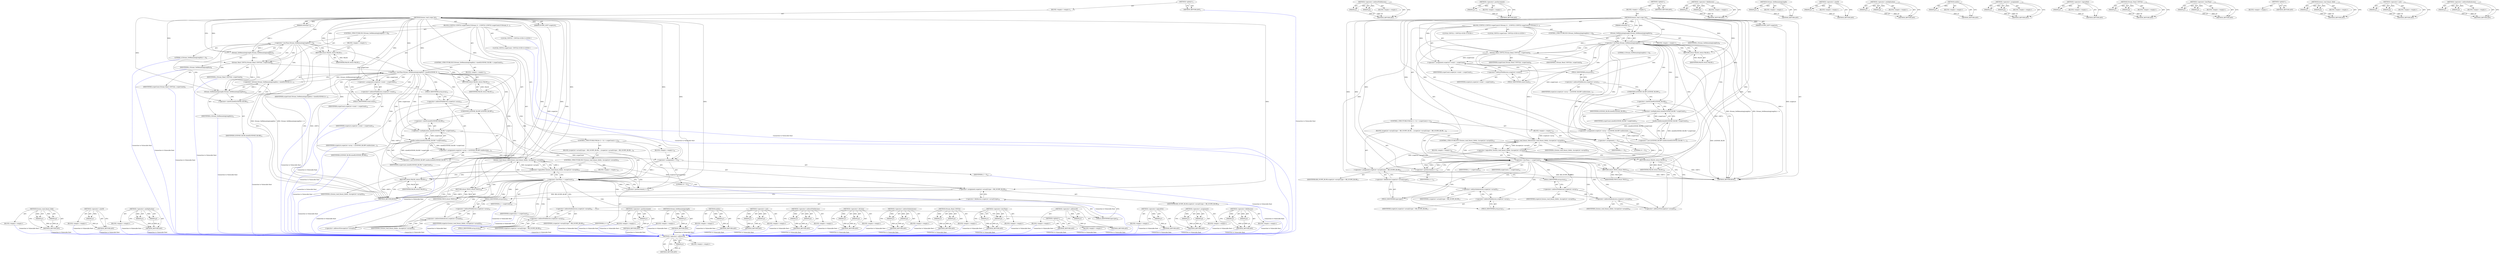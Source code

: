 digraph "&lt;operator&gt;.fieldAccess" {
vulnerable_168 [label=<(METHOD,&lt;operator&gt;.addressOf)>];
vulnerable_169 [label=<(PARAM,p1)>];
vulnerable_170 [label=<(BLOCK,&lt;empty&gt;,&lt;empty&gt;)>];
vulnerable_171 [label=<(METHOD_RETURN,ANY)>];
vulnerable_122 [label=<(METHOD,&lt;operator&gt;.indirectFieldAccess)>];
vulnerable_123 [label=<(PARAM,p1)>];
vulnerable_124 [label=<(PARAM,p2)>];
vulnerable_125 [label=<(BLOCK,&lt;empty&gt;,&lt;empty&gt;)>];
vulnerable_126 [label=<(METHOD_RETURN,ANY)>];
vulnerable_145 [label=<(METHOD,&lt;operator&gt;.postIncrement)>];
vulnerable_146 [label=<(PARAM,p1)>];
vulnerable_147 [label=<(BLOCK,&lt;empty&gt;,&lt;empty&gt;)>];
vulnerable_148 [label=<(METHOD_RETURN,ANY)>];
vulnerable_6 [label=<(METHOD,&lt;global&gt;)<SUB>1</SUB>>];
vulnerable_7 [label=<(BLOCK,&lt;empty&gt;,&lt;empty&gt;)<SUB>1</SUB>>];
vulnerable_8 [label=<(METHOD,license_read_scope_list)<SUB>1</SUB>>];
vulnerable_9 [label=<(PARAM,wStream* s)<SUB>1</SUB>>];
vulnerable_10 [label=<(PARAM,SCOPE_LIST* scopeList)<SUB>1</SUB>>];
vulnerable_11 [label=<(BLOCK,{
	UINT32 i;
	UINT32 scopeCount;

	if (Stream_G...,{
	UINT32 i;
	UINT32 scopeCount;

	if (Stream_G...)<SUB>2</SUB>>];
vulnerable_12 [label="<(LOCAL,UINT32 i: UINT32)<SUB>3</SUB>>"];
vulnerable_13 [label="<(LOCAL,UINT32 scopeCount: UINT32)<SUB>4</SUB>>"];
vulnerable_14 [label=<(CONTROL_STRUCTURE,IF,if (Stream_GetRemainingLength(s) &lt; 4))<SUB>6</SUB>>];
vulnerable_15 [label=<(&lt;operator&gt;.lessThan,Stream_GetRemainingLength(s) &lt; 4)<SUB>6</SUB>>];
vulnerable_16 [label=<(Stream_GetRemainingLength,Stream_GetRemainingLength(s))<SUB>6</SUB>>];
vulnerable_17 [label=<(IDENTIFIER,s,Stream_GetRemainingLength(s))<SUB>6</SUB>>];
vulnerable_18 [label=<(LITERAL,4,Stream_GetRemainingLength(s) &lt; 4)<SUB>6</SUB>>];
vulnerable_19 [label=<(BLOCK,&lt;empty&gt;,&lt;empty&gt;)<SUB>7</SUB>>];
vulnerable_20 [label=<(RETURN,return FALSE;,return FALSE;)<SUB>7</SUB>>];
vulnerable_21 [label=<(IDENTIFIER,FALSE,return FALSE;)<SUB>7</SUB>>];
vulnerable_22 [label=<(Stream_Read_UINT32,Stream_Read_UINT32(s, scopeCount))<SUB>9</SUB>>];
vulnerable_23 [label=<(IDENTIFIER,s,Stream_Read_UINT32(s, scopeCount))<SUB>9</SUB>>];
vulnerable_24 [label=<(IDENTIFIER,scopeCount,Stream_Read_UINT32(s, scopeCount))<SUB>9</SUB>>];
vulnerable_25 [label=<(&lt;operator&gt;.assignment,scopeList-&gt;count = scopeCount)<SUB>11</SUB>>];
vulnerable_26 [label=<(&lt;operator&gt;.indirectFieldAccess,scopeList-&gt;count)<SUB>11</SUB>>];
vulnerable_27 [label=<(IDENTIFIER,scopeList,scopeList-&gt;count = scopeCount)<SUB>11</SUB>>];
vulnerable_28 [label=<(FIELD_IDENTIFIER,count,count)<SUB>11</SUB>>];
vulnerable_29 [label=<(IDENTIFIER,scopeCount,scopeList-&gt;count = scopeCount)<SUB>11</SUB>>];
vulnerable_30 [label=<(&lt;operator&gt;.assignment,scopeList-&gt;array = (LICENSE_BLOB*) malloc(sizeo...)<SUB>12</SUB>>];
vulnerable_31 [label=<(&lt;operator&gt;.indirectFieldAccess,scopeList-&gt;array)<SUB>12</SUB>>];
vulnerable_32 [label=<(IDENTIFIER,scopeList,scopeList-&gt;array = (LICENSE_BLOB*) malloc(sizeo...)<SUB>12</SUB>>];
vulnerable_33 [label=<(FIELD_IDENTIFIER,array,array)<SUB>12</SUB>>];
vulnerable_34 [label=<(&lt;operator&gt;.cast,(LICENSE_BLOB*) malloc(sizeof(LICENSE_BLOB) * s...)<SUB>12</SUB>>];
vulnerable_35 [label=<(UNKNOWN,LICENSE_BLOB*,LICENSE_BLOB*)<SUB>12</SUB>>];
vulnerable_36 [label=<(malloc,malloc(sizeof(LICENSE_BLOB) * scopeCount))<SUB>12</SUB>>];
vulnerable_37 [label=<(&lt;operator&gt;.multiplication,sizeof(LICENSE_BLOB) * scopeCount)<SUB>12</SUB>>];
vulnerable_38 [label=<(&lt;operator&gt;.sizeOf,sizeof(LICENSE_BLOB))<SUB>12</SUB>>];
vulnerable_39 [label=<(IDENTIFIER,LICENSE_BLOB,sizeof(LICENSE_BLOB))<SUB>12</SUB>>];
vulnerable_40 [label=<(IDENTIFIER,scopeCount,sizeof(LICENSE_BLOB) * scopeCount)<SUB>12</SUB>>];
vulnerable_41 [label=<(CONTROL_STRUCTURE,FOR,for (i = 0;i &lt; scopeCount;i++))<SUB>15</SUB>>];
vulnerable_42 [label=<(BLOCK,&lt;empty&gt;,&lt;empty&gt;)<SUB>15</SUB>>];
vulnerable_43 [label=<(&lt;operator&gt;.assignment,i = 0)<SUB>15</SUB>>];
vulnerable_44 [label=<(IDENTIFIER,i,i = 0)<SUB>15</SUB>>];
vulnerable_45 [label=<(LITERAL,0,i = 0)<SUB>15</SUB>>];
vulnerable_46 [label=<(&lt;operator&gt;.lessThan,i &lt; scopeCount)<SUB>15</SUB>>];
vulnerable_47 [label=<(IDENTIFIER,i,i &lt; scopeCount)<SUB>15</SUB>>];
vulnerable_48 [label=<(IDENTIFIER,scopeCount,i &lt; scopeCount)<SUB>15</SUB>>];
vulnerable_49 [label=<(&lt;operator&gt;.postIncrement,i++)<SUB>15</SUB>>];
vulnerable_50 [label=<(IDENTIFIER,i,i++)<SUB>15</SUB>>];
vulnerable_51 [label=<(BLOCK,{
		scopeList-&gt;array[i].type = BB_SCOPE_BLOB;

...,{
		scopeList-&gt;array[i].type = BB_SCOPE_BLOB;

...)<SUB>16</SUB>>];
vulnerable_52 [label=<(&lt;operator&gt;.assignment,scopeList-&gt;array[i].type = BB_SCOPE_BLOB)<SUB>17</SUB>>];
vulnerable_53 [label=<(&lt;operator&gt;.fieldAccess,scopeList-&gt;array[i].type)<SUB>17</SUB>>];
vulnerable_54 [label=<(&lt;operator&gt;.indirectIndexAccess,scopeList-&gt;array[i])<SUB>17</SUB>>];
vulnerable_55 [label=<(&lt;operator&gt;.indirectFieldAccess,scopeList-&gt;array)<SUB>17</SUB>>];
vulnerable_56 [label=<(IDENTIFIER,scopeList,scopeList-&gt;array[i].type = BB_SCOPE_BLOB)<SUB>17</SUB>>];
vulnerable_57 [label=<(FIELD_IDENTIFIER,array,array)<SUB>17</SUB>>];
vulnerable_58 [label=<(IDENTIFIER,i,scopeList-&gt;array[i].type = BB_SCOPE_BLOB)<SUB>17</SUB>>];
vulnerable_59 [label=<(FIELD_IDENTIFIER,type,type)<SUB>17</SUB>>];
vulnerable_60 [label=<(IDENTIFIER,BB_SCOPE_BLOB,scopeList-&gt;array[i].type = BB_SCOPE_BLOB)<SUB>17</SUB>>];
vulnerable_61 [label=<(CONTROL_STRUCTURE,IF,if (!license_read_binary_blob(s, &amp;scopeList-&gt;array[i])))<SUB>19</SUB>>];
vulnerable_62 [label=<(&lt;operator&gt;.logicalNot,!license_read_binary_blob(s, &amp;scopeList-&gt;array[i]))<SUB>19</SUB>>];
vulnerable_63 [label=<(license_read_binary_blob,license_read_binary_blob(s, &amp;scopeList-&gt;array[i]))<SUB>19</SUB>>];
vulnerable_64 [label=<(IDENTIFIER,s,license_read_binary_blob(s, &amp;scopeList-&gt;array[i]))<SUB>19</SUB>>];
vulnerable_65 [label=<(&lt;operator&gt;.addressOf,&amp;scopeList-&gt;array[i])<SUB>19</SUB>>];
vulnerable_66 [label=<(&lt;operator&gt;.indirectIndexAccess,scopeList-&gt;array[i])<SUB>19</SUB>>];
vulnerable_67 [label=<(&lt;operator&gt;.indirectFieldAccess,scopeList-&gt;array)<SUB>19</SUB>>];
vulnerable_68 [label=<(IDENTIFIER,scopeList,license_read_binary_blob(s, &amp;scopeList-&gt;array[i]))<SUB>19</SUB>>];
vulnerable_69 [label=<(FIELD_IDENTIFIER,array,array)<SUB>19</SUB>>];
vulnerable_70 [label=<(IDENTIFIER,i,license_read_binary_blob(s, &amp;scopeList-&gt;array[i]))<SUB>19</SUB>>];
vulnerable_71 [label=<(BLOCK,&lt;empty&gt;,&lt;empty&gt;)<SUB>20</SUB>>];
vulnerable_72 [label=<(RETURN,return FALSE;,return FALSE;)<SUB>20</SUB>>];
vulnerable_73 [label=<(IDENTIFIER,FALSE,return FALSE;)<SUB>20</SUB>>];
vulnerable_74 [label=<(RETURN,return TRUE;,return TRUE;)<SUB>23</SUB>>];
vulnerable_75 [label=<(IDENTIFIER,TRUE,return TRUE;)<SUB>23</SUB>>];
vulnerable_76 [label=<(METHOD_RETURN,BOOL)<SUB>1</SUB>>];
vulnerable_78 [label=<(METHOD_RETURN,ANY)<SUB>1</SUB>>];
vulnerable_149 [label=<(METHOD,&lt;operator&gt;.fieldAccess)>];
vulnerable_150 [label=<(PARAM,p1)>];
vulnerable_151 [label=<(PARAM,p2)>];
vulnerable_152 [label=<(BLOCK,&lt;empty&gt;,&lt;empty&gt;)>];
vulnerable_153 [label=<(METHOD_RETURN,ANY)>];
vulnerable_108 [label=<(METHOD,Stream_GetRemainingLength)>];
vulnerable_109 [label=<(PARAM,p1)>];
vulnerable_110 [label=<(BLOCK,&lt;empty&gt;,&lt;empty&gt;)>];
vulnerable_111 [label=<(METHOD_RETURN,ANY)>];
vulnerable_141 [label=<(METHOD,&lt;operator&gt;.sizeOf)>];
vulnerable_142 [label=<(PARAM,p1)>];
vulnerable_143 [label=<(BLOCK,&lt;empty&gt;,&lt;empty&gt;)>];
vulnerable_144 [label=<(METHOD_RETURN,ANY)>];
vulnerable_136 [label=<(METHOD,&lt;operator&gt;.multiplication)>];
vulnerable_137 [label=<(PARAM,p1)>];
vulnerable_138 [label=<(PARAM,p2)>];
vulnerable_139 [label=<(BLOCK,&lt;empty&gt;,&lt;empty&gt;)>];
vulnerable_140 [label=<(METHOD_RETURN,ANY)>];
vulnerable_132 [label=<(METHOD,malloc)>];
vulnerable_133 [label=<(PARAM,p1)>];
vulnerable_134 [label=<(BLOCK,&lt;empty&gt;,&lt;empty&gt;)>];
vulnerable_135 [label=<(METHOD_RETURN,ANY)>];
vulnerable_117 [label=<(METHOD,&lt;operator&gt;.assignment)>];
vulnerable_118 [label=<(PARAM,p1)>];
vulnerable_119 [label=<(PARAM,p2)>];
vulnerable_120 [label=<(BLOCK,&lt;empty&gt;,&lt;empty&gt;)>];
vulnerable_121 [label=<(METHOD_RETURN,ANY)>];
vulnerable_159 [label=<(METHOD,&lt;operator&gt;.logicalNot)>];
vulnerable_160 [label=<(PARAM,p1)>];
vulnerable_161 [label=<(BLOCK,&lt;empty&gt;,&lt;empty&gt;)>];
vulnerable_162 [label=<(METHOD_RETURN,ANY)>];
vulnerable_112 [label=<(METHOD,Stream_Read_UINT32)>];
vulnerable_113 [label=<(PARAM,p1)>];
vulnerable_114 [label=<(PARAM,p2)>];
vulnerable_115 [label=<(BLOCK,&lt;empty&gt;,&lt;empty&gt;)>];
vulnerable_116 [label=<(METHOD_RETURN,ANY)>];
vulnerable_103 [label=<(METHOD,&lt;operator&gt;.lessThan)>];
vulnerable_104 [label=<(PARAM,p1)>];
vulnerable_105 [label=<(PARAM,p2)>];
vulnerable_106 [label=<(BLOCK,&lt;empty&gt;,&lt;empty&gt;)>];
vulnerable_107 [label=<(METHOD_RETURN,ANY)>];
vulnerable_97 [label=<(METHOD,&lt;global&gt;)<SUB>1</SUB>>];
vulnerable_98 [label=<(BLOCK,&lt;empty&gt;,&lt;empty&gt;)>];
vulnerable_99 [label=<(METHOD_RETURN,ANY)>];
vulnerable_163 [label=<(METHOD,license_read_binary_blob)>];
vulnerable_164 [label=<(PARAM,p1)>];
vulnerable_165 [label=<(PARAM,p2)>];
vulnerable_166 [label=<(BLOCK,&lt;empty&gt;,&lt;empty&gt;)>];
vulnerable_167 [label=<(METHOD_RETURN,ANY)>];
vulnerable_127 [label=<(METHOD,&lt;operator&gt;.cast)>];
vulnerable_128 [label=<(PARAM,p1)>];
vulnerable_129 [label=<(PARAM,p2)>];
vulnerable_130 [label=<(BLOCK,&lt;empty&gt;,&lt;empty&gt;)>];
vulnerable_131 [label=<(METHOD_RETURN,ANY)>];
vulnerable_154 [label=<(METHOD,&lt;operator&gt;.indirectIndexAccess)>];
vulnerable_155 [label=<(PARAM,p1)>];
vulnerable_156 [label=<(PARAM,p2)>];
vulnerable_157 [label=<(BLOCK,&lt;empty&gt;,&lt;empty&gt;)>];
vulnerable_158 [label=<(METHOD_RETURN,ANY)>];
fixed_179 [label=<(METHOD,license_read_binary_blob)>];
fixed_180 [label=<(PARAM,p1)>];
fixed_181 [label=<(PARAM,p2)>];
fixed_182 [label=<(BLOCK,&lt;empty&gt;,&lt;empty&gt;)>];
fixed_183 [label=<(METHOD_RETURN,ANY)>];
fixed_133 [label=<(METHOD,&lt;operator&gt;.sizeOf)>];
fixed_134 [label=<(PARAM,p1)>];
fixed_135 [label=<(BLOCK,&lt;empty&gt;,&lt;empty&gt;)>];
fixed_136 [label=<(METHOD_RETURN,ANY)>];
fixed_156 [label=<(METHOD,&lt;operator&gt;.multiplication)>];
fixed_157 [label=<(PARAM,p1)>];
fixed_158 [label=<(PARAM,p2)>];
fixed_159 [label=<(BLOCK,&lt;empty&gt;,&lt;empty&gt;)>];
fixed_160 [label=<(METHOD_RETURN,ANY)>];
fixed_6 [label=<(METHOD,&lt;global&gt;)<SUB>1</SUB>>];
fixed_7 [label=<(BLOCK,&lt;empty&gt;,&lt;empty&gt;)<SUB>1</SUB>>];
fixed_8 [label=<(METHOD,license_read_scope_list)<SUB>1</SUB>>];
fixed_9 [label=<(PARAM,wStream* s)<SUB>1</SUB>>];
fixed_10 [label=<(PARAM,SCOPE_LIST* scopeList)<SUB>1</SUB>>];
fixed_11 [label=<(BLOCK,{
	UINT32 i;
	UINT32 scopeCount;

	if (Stream_G...,{
	UINT32 i;
	UINT32 scopeCount;

	if (Stream_G...)<SUB>2</SUB>>];
fixed_12 [label="<(LOCAL,UINT32 i: UINT32)<SUB>3</SUB>>"];
fixed_13 [label="<(LOCAL,UINT32 scopeCount: UINT32)<SUB>4</SUB>>"];
fixed_14 [label=<(CONTROL_STRUCTURE,IF,if (Stream_GetRemainingLength(s) &lt; 4))<SUB>6</SUB>>];
fixed_15 [label=<(&lt;operator&gt;.lessThan,Stream_GetRemainingLength(s) &lt; 4)<SUB>6</SUB>>];
fixed_16 [label=<(Stream_GetRemainingLength,Stream_GetRemainingLength(s))<SUB>6</SUB>>];
fixed_17 [label=<(IDENTIFIER,s,Stream_GetRemainingLength(s))<SUB>6</SUB>>];
fixed_18 [label=<(LITERAL,4,Stream_GetRemainingLength(s) &lt; 4)<SUB>6</SUB>>];
fixed_19 [label=<(BLOCK,&lt;empty&gt;,&lt;empty&gt;)<SUB>7</SUB>>];
fixed_20 [label=<(RETURN,return FALSE;,return FALSE;)<SUB>7</SUB>>];
fixed_21 [label=<(IDENTIFIER,FALSE,return FALSE;)<SUB>7</SUB>>];
fixed_22 [label=<(Stream_Read_UINT32,Stream_Read_UINT32(s, scopeCount))<SUB>9</SUB>>];
fixed_23 [label=<(IDENTIFIER,s,Stream_Read_UINT32(s, scopeCount))<SUB>9</SUB>>];
fixed_24 [label=<(IDENTIFIER,scopeCount,Stream_Read_UINT32(s, scopeCount))<SUB>9</SUB>>];
fixed_25 [label=<(CONTROL_STRUCTURE,IF,if (Stream_GetRemainingLength(s) / sizeof(LICENSE_BLOB) &lt; scopeCount))<SUB>11</SUB>>];
fixed_26 [label=<(&lt;operator&gt;.lessThan,Stream_GetRemainingLength(s) / sizeof(LICENSE_B...)<SUB>11</SUB>>];
fixed_27 [label=<(&lt;operator&gt;.division,Stream_GetRemainingLength(s) / sizeof(LICENSE_B...)<SUB>11</SUB>>];
fixed_28 [label=<(Stream_GetRemainingLength,Stream_GetRemainingLength(s))<SUB>11</SUB>>];
fixed_29 [label=<(IDENTIFIER,s,Stream_GetRemainingLength(s))<SUB>11</SUB>>];
fixed_30 [label=<(&lt;operator&gt;.sizeOf,sizeof(LICENSE_BLOB))<SUB>11</SUB>>];
fixed_31 [label=<(IDENTIFIER,LICENSE_BLOB,sizeof(LICENSE_BLOB))<SUB>11</SUB>>];
fixed_32 [label=<(IDENTIFIER,scopeCount,Stream_GetRemainingLength(s) / sizeof(LICENSE_B...)<SUB>11</SUB>>];
fixed_33 [label=<(BLOCK,&lt;empty&gt;,&lt;empty&gt;)<SUB>12</SUB>>];
fixed_34 [label=<(RETURN,return FALSE;,return FALSE;)<SUB>12</SUB>>];
fixed_35 [label=<(IDENTIFIER,FALSE,return FALSE;)<SUB>12</SUB>>];
fixed_36 [label=<(&lt;operator&gt;.assignment,scopeList-&gt;count = scopeCount)<SUB>14</SUB>>];
fixed_37 [label=<(&lt;operator&gt;.indirectFieldAccess,scopeList-&gt;count)<SUB>14</SUB>>];
fixed_38 [label=<(IDENTIFIER,scopeList,scopeList-&gt;count = scopeCount)<SUB>14</SUB>>];
fixed_39 [label=<(FIELD_IDENTIFIER,count,count)<SUB>14</SUB>>];
fixed_40 [label=<(IDENTIFIER,scopeCount,scopeList-&gt;count = scopeCount)<SUB>14</SUB>>];
fixed_41 [label=<(&lt;operator&gt;.assignment,scopeList-&gt;array = (LICENSE_BLOB*) malloc(sizeo...)<SUB>15</SUB>>];
fixed_42 [label=<(&lt;operator&gt;.indirectFieldAccess,scopeList-&gt;array)<SUB>15</SUB>>];
fixed_43 [label=<(IDENTIFIER,scopeList,scopeList-&gt;array = (LICENSE_BLOB*) malloc(sizeo...)<SUB>15</SUB>>];
fixed_44 [label=<(FIELD_IDENTIFIER,array,array)<SUB>15</SUB>>];
fixed_45 [label=<(&lt;operator&gt;.cast,(LICENSE_BLOB*) malloc(sizeof(LICENSE_BLOB) * s...)<SUB>15</SUB>>];
fixed_46 [label=<(UNKNOWN,LICENSE_BLOB*,LICENSE_BLOB*)<SUB>15</SUB>>];
fixed_47 [label=<(malloc,malloc(sizeof(LICENSE_BLOB) * scopeCount))<SUB>15</SUB>>];
fixed_48 [label=<(&lt;operator&gt;.multiplication,sizeof(LICENSE_BLOB) * scopeCount)<SUB>15</SUB>>];
fixed_49 [label=<(&lt;operator&gt;.sizeOf,sizeof(LICENSE_BLOB))<SUB>15</SUB>>];
fixed_50 [label=<(IDENTIFIER,LICENSE_BLOB,sizeof(LICENSE_BLOB))<SUB>15</SUB>>];
fixed_51 [label=<(IDENTIFIER,scopeCount,sizeof(LICENSE_BLOB) * scopeCount)<SUB>15</SUB>>];
fixed_52 [label=<(CONTROL_STRUCTURE,FOR,for (i = 0;i &lt; scopeCount;i++))<SUB>18</SUB>>];
fixed_53 [label=<(BLOCK,&lt;empty&gt;,&lt;empty&gt;)<SUB>18</SUB>>];
fixed_54 [label=<(&lt;operator&gt;.assignment,i = 0)<SUB>18</SUB>>];
fixed_55 [label=<(IDENTIFIER,i,i = 0)<SUB>18</SUB>>];
fixed_56 [label=<(LITERAL,0,i = 0)<SUB>18</SUB>>];
fixed_57 [label=<(&lt;operator&gt;.lessThan,i &lt; scopeCount)<SUB>18</SUB>>];
fixed_58 [label=<(IDENTIFIER,i,i &lt; scopeCount)<SUB>18</SUB>>];
fixed_59 [label=<(IDENTIFIER,scopeCount,i &lt; scopeCount)<SUB>18</SUB>>];
fixed_60 [label=<(&lt;operator&gt;.postIncrement,i++)<SUB>18</SUB>>];
fixed_61 [label=<(IDENTIFIER,i,i++)<SUB>18</SUB>>];
fixed_62 [label=<(BLOCK,{
		scopeList-&gt;array[i].type = BB_SCOPE_BLOB;

...,{
		scopeList-&gt;array[i].type = BB_SCOPE_BLOB;

...)<SUB>19</SUB>>];
fixed_63 [label=<(&lt;operator&gt;.assignment,scopeList-&gt;array[i].type = BB_SCOPE_BLOB)<SUB>20</SUB>>];
fixed_64 [label=<(&lt;operator&gt;.fieldAccess,scopeList-&gt;array[i].type)<SUB>20</SUB>>];
fixed_65 [label=<(&lt;operator&gt;.indirectIndexAccess,scopeList-&gt;array[i])<SUB>20</SUB>>];
fixed_66 [label=<(&lt;operator&gt;.indirectFieldAccess,scopeList-&gt;array)<SUB>20</SUB>>];
fixed_67 [label=<(IDENTIFIER,scopeList,scopeList-&gt;array[i].type = BB_SCOPE_BLOB)<SUB>20</SUB>>];
fixed_68 [label=<(FIELD_IDENTIFIER,array,array)<SUB>20</SUB>>];
fixed_69 [label=<(IDENTIFIER,i,scopeList-&gt;array[i].type = BB_SCOPE_BLOB)<SUB>20</SUB>>];
fixed_70 [label=<(FIELD_IDENTIFIER,type,type)<SUB>20</SUB>>];
fixed_71 [label=<(IDENTIFIER,BB_SCOPE_BLOB,scopeList-&gt;array[i].type = BB_SCOPE_BLOB)<SUB>20</SUB>>];
fixed_72 [label=<(CONTROL_STRUCTURE,IF,if (!license_read_binary_blob(s, &amp;scopeList-&gt;array[i])))<SUB>22</SUB>>];
fixed_73 [label=<(&lt;operator&gt;.logicalNot,!license_read_binary_blob(s, &amp;scopeList-&gt;array[i]))<SUB>22</SUB>>];
fixed_74 [label=<(license_read_binary_blob,license_read_binary_blob(s, &amp;scopeList-&gt;array[i]))<SUB>22</SUB>>];
fixed_75 [label=<(IDENTIFIER,s,license_read_binary_blob(s, &amp;scopeList-&gt;array[i]))<SUB>22</SUB>>];
fixed_76 [label=<(&lt;operator&gt;.addressOf,&amp;scopeList-&gt;array[i])<SUB>22</SUB>>];
fixed_77 [label=<(&lt;operator&gt;.indirectIndexAccess,scopeList-&gt;array[i])<SUB>22</SUB>>];
fixed_78 [label=<(&lt;operator&gt;.indirectFieldAccess,scopeList-&gt;array)<SUB>22</SUB>>];
fixed_79 [label=<(IDENTIFIER,scopeList,license_read_binary_blob(s, &amp;scopeList-&gt;array[i]))<SUB>22</SUB>>];
fixed_80 [label=<(FIELD_IDENTIFIER,array,array)<SUB>22</SUB>>];
fixed_81 [label=<(IDENTIFIER,i,license_read_binary_blob(s, &amp;scopeList-&gt;array[i]))<SUB>22</SUB>>];
fixed_82 [label=<(BLOCK,&lt;empty&gt;,&lt;empty&gt;)<SUB>23</SUB>>];
fixed_83 [label=<(RETURN,return FALSE;,return FALSE;)<SUB>23</SUB>>];
fixed_84 [label=<(IDENTIFIER,FALSE,return FALSE;)<SUB>23</SUB>>];
fixed_85 [label=<(RETURN,return TRUE;,return TRUE;)<SUB>26</SUB>>];
fixed_86 [label=<(IDENTIFIER,TRUE,return TRUE;)<SUB>26</SUB>>];
fixed_87 [label=<(METHOD_RETURN,BOOL)<SUB>1</SUB>>];
fixed_89 [label=<(METHOD_RETURN,ANY)<SUB>1</SUB>>];
fixed_161 [label=<(METHOD,&lt;operator&gt;.postIncrement)>];
fixed_162 [label=<(PARAM,p1)>];
fixed_163 [label=<(BLOCK,&lt;empty&gt;,&lt;empty&gt;)>];
fixed_164 [label=<(METHOD_RETURN,ANY)>];
fixed_119 [label=<(METHOD,Stream_GetRemainingLength)>];
fixed_120 [label=<(PARAM,p1)>];
fixed_121 [label=<(BLOCK,&lt;empty&gt;,&lt;empty&gt;)>];
fixed_122 [label=<(METHOD_RETURN,ANY)>];
fixed_152 [label=<(METHOD,malloc)>];
fixed_153 [label=<(PARAM,p1)>];
fixed_154 [label=<(BLOCK,&lt;empty&gt;,&lt;empty&gt;)>];
fixed_155 [label=<(METHOD_RETURN,ANY)>];
fixed_147 [label=<(METHOD,&lt;operator&gt;.cast)>];
fixed_148 [label=<(PARAM,p1)>];
fixed_149 [label=<(PARAM,p2)>];
fixed_150 [label=<(BLOCK,&lt;empty&gt;,&lt;empty&gt;)>];
fixed_151 [label=<(METHOD_RETURN,ANY)>];
fixed_142 [label=<(METHOD,&lt;operator&gt;.indirectFieldAccess)>];
fixed_143 [label=<(PARAM,p1)>];
fixed_144 [label=<(PARAM,p2)>];
fixed_145 [label=<(BLOCK,&lt;empty&gt;,&lt;empty&gt;)>];
fixed_146 [label=<(METHOD_RETURN,ANY)>];
fixed_128 [label=<(METHOD,&lt;operator&gt;.division)>];
fixed_129 [label=<(PARAM,p1)>];
fixed_130 [label=<(PARAM,p2)>];
fixed_131 [label=<(BLOCK,&lt;empty&gt;,&lt;empty&gt;)>];
fixed_132 [label=<(METHOD_RETURN,ANY)>];
fixed_170 [label=<(METHOD,&lt;operator&gt;.indirectIndexAccess)>];
fixed_171 [label=<(PARAM,p1)>];
fixed_172 [label=<(PARAM,p2)>];
fixed_173 [label=<(BLOCK,&lt;empty&gt;,&lt;empty&gt;)>];
fixed_174 [label=<(METHOD_RETURN,ANY)>];
fixed_123 [label=<(METHOD,Stream_Read_UINT32)>];
fixed_124 [label=<(PARAM,p1)>];
fixed_125 [label=<(PARAM,p2)>];
fixed_126 [label=<(BLOCK,&lt;empty&gt;,&lt;empty&gt;)>];
fixed_127 [label=<(METHOD_RETURN,ANY)>];
fixed_114 [label=<(METHOD,&lt;operator&gt;.lessThan)>];
fixed_115 [label=<(PARAM,p1)>];
fixed_116 [label=<(PARAM,p2)>];
fixed_117 [label=<(BLOCK,&lt;empty&gt;,&lt;empty&gt;)>];
fixed_118 [label=<(METHOD_RETURN,ANY)>];
fixed_108 [label=<(METHOD,&lt;global&gt;)<SUB>1</SUB>>];
fixed_109 [label=<(BLOCK,&lt;empty&gt;,&lt;empty&gt;)>];
fixed_110 [label=<(METHOD_RETURN,ANY)>];
fixed_184 [label=<(METHOD,&lt;operator&gt;.addressOf)>];
fixed_185 [label=<(PARAM,p1)>];
fixed_186 [label=<(BLOCK,&lt;empty&gt;,&lt;empty&gt;)>];
fixed_187 [label=<(METHOD_RETURN,ANY)>];
fixed_175 [label=<(METHOD,&lt;operator&gt;.logicalNot)>];
fixed_176 [label=<(PARAM,p1)>];
fixed_177 [label=<(BLOCK,&lt;empty&gt;,&lt;empty&gt;)>];
fixed_178 [label=<(METHOD_RETURN,ANY)>];
fixed_137 [label=<(METHOD,&lt;operator&gt;.assignment)>];
fixed_138 [label=<(PARAM,p1)>];
fixed_139 [label=<(PARAM,p2)>];
fixed_140 [label=<(BLOCK,&lt;empty&gt;,&lt;empty&gt;)>];
fixed_141 [label=<(METHOD_RETURN,ANY)>];
fixed_165 [label=<(METHOD,&lt;operator&gt;.fieldAccess)>];
fixed_166 [label=<(PARAM,p1)>];
fixed_167 [label=<(PARAM,p2)>];
fixed_168 [label=<(BLOCK,&lt;empty&gt;,&lt;empty&gt;)>];
fixed_169 [label=<(METHOD_RETURN,ANY)>];
vulnerable_168 -> vulnerable_169  [key=0, label="AST: "];
vulnerable_168 -> vulnerable_169  [key=1, label="DDG: "];
vulnerable_168 -> vulnerable_170  [key=0, label="AST: "];
vulnerable_168 -> vulnerable_171  [key=0, label="AST: "];
vulnerable_168 -> vulnerable_171  [key=1, label="CFG: "];
vulnerable_169 -> vulnerable_171  [key=0, label="DDG: p1"];
vulnerable_122 -> vulnerable_123  [key=0, label="AST: "];
vulnerable_122 -> vulnerable_123  [key=1, label="DDG: "];
vulnerable_122 -> vulnerable_125  [key=0, label="AST: "];
vulnerable_122 -> vulnerable_124  [key=0, label="AST: "];
vulnerable_122 -> vulnerable_124  [key=1, label="DDG: "];
vulnerable_122 -> vulnerable_126  [key=0, label="AST: "];
vulnerable_122 -> vulnerable_126  [key=1, label="CFG: "];
vulnerable_123 -> vulnerable_126  [key=0, label="DDG: p1"];
vulnerable_124 -> vulnerable_126  [key=0, label="DDG: p2"];
vulnerable_145 -> vulnerable_146  [key=0, label="AST: "];
vulnerable_145 -> vulnerable_146  [key=1, label="DDG: "];
vulnerable_145 -> vulnerable_147  [key=0, label="AST: "];
vulnerable_145 -> vulnerable_148  [key=0, label="AST: "];
vulnerable_145 -> vulnerable_148  [key=1, label="CFG: "];
vulnerable_146 -> vulnerable_148  [key=0, label="DDG: p1"];
vulnerable_6 -> vulnerable_7  [key=0, label="AST: "];
vulnerable_6 -> vulnerable_78  [key=0, label="AST: "];
vulnerable_6 -> vulnerable_78  [key=1, label="CFG: "];
vulnerable_7 -> vulnerable_8  [key=0, label="AST: "];
vulnerable_8 -> vulnerable_9  [key=0, label="AST: "];
vulnerable_8 -> vulnerable_9  [key=1, label="DDG: "];
vulnerable_8 -> vulnerable_10  [key=0, label="AST: "];
vulnerable_8 -> vulnerable_10  [key=1, label="DDG: "];
vulnerable_8 -> vulnerable_11  [key=0, label="AST: "];
vulnerable_8 -> vulnerable_76  [key=0, label="AST: "];
vulnerable_8 -> vulnerable_16  [key=0, label="CFG: "];
vulnerable_8 -> vulnerable_16  [key=1, label="DDG: "];
vulnerable_8 -> vulnerable_25  [key=0, label="DDG: "];
vulnerable_8 -> vulnerable_74  [key=0, label="DDG: "];
vulnerable_8 -> vulnerable_22  [key=0, label="DDG: "];
vulnerable_8 -> vulnerable_75  [key=0, label="DDG: "];
vulnerable_8 -> vulnerable_15  [key=0, label="DDG: "];
vulnerable_8 -> vulnerable_20  [key=0, label="DDG: "];
vulnerable_8 -> vulnerable_43  [key=0, label="DDG: "];
vulnerable_8 -> vulnerable_46  [key=0, label="DDG: "];
vulnerable_8 -> vulnerable_49  [key=0, label="DDG: "];
vulnerable_8 -> vulnerable_52  [key=0, label="DDG: "];
vulnerable_8 -> vulnerable_21  [key=0, label="DDG: "];
vulnerable_8 -> vulnerable_37  [key=0, label="DDG: "];
vulnerable_8 -> vulnerable_72  [key=0, label="DDG: "];
vulnerable_8 -> vulnerable_63  [key=0, label="DDG: "];
vulnerable_8 -> vulnerable_73  [key=0, label="DDG: "];
vulnerable_9 -> vulnerable_16  [key=0, label="DDG: s"];
vulnerable_10 -> vulnerable_76  [key=0, label="DDG: scopeList"];
vulnerable_11 -> vulnerable_12  [key=0, label="AST: "];
vulnerable_11 -> vulnerable_13  [key=0, label="AST: "];
vulnerable_11 -> vulnerable_14  [key=0, label="AST: "];
vulnerable_11 -> vulnerable_22  [key=0, label="AST: "];
vulnerable_11 -> vulnerable_25  [key=0, label="AST: "];
vulnerable_11 -> vulnerable_30  [key=0, label="AST: "];
vulnerable_11 -> vulnerable_41  [key=0, label="AST: "];
vulnerable_11 -> vulnerable_74  [key=0, label="AST: "];
vulnerable_14 -> vulnerable_15  [key=0, label="AST: "];
vulnerable_14 -> vulnerable_19  [key=0, label="AST: "];
vulnerable_15 -> vulnerable_16  [key=0, label="AST: "];
vulnerable_15 -> vulnerable_18  [key=0, label="AST: "];
vulnerable_15 -> vulnerable_20  [key=0, label="CFG: "];
vulnerable_15 -> vulnerable_20  [key=1, label="CDG: "];
vulnerable_15 -> vulnerable_22  [key=0, label="CFG: "];
vulnerable_15 -> vulnerable_22  [key=1, label="CDG: "];
vulnerable_15 -> vulnerable_76  [key=0, label="DDG: Stream_GetRemainingLength(s)"];
vulnerable_15 -> vulnerable_76  [key=1, label="DDG: Stream_GetRemainingLength(s) &lt; 4"];
vulnerable_15 -> vulnerable_30  [key=0, label="CDG: "];
vulnerable_15 -> vulnerable_34  [key=0, label="CDG: "];
vulnerable_15 -> vulnerable_26  [key=0, label="CDG: "];
vulnerable_15 -> vulnerable_28  [key=0, label="CDG: "];
vulnerable_15 -> vulnerable_37  [key=0, label="CDG: "];
vulnerable_15 -> vulnerable_46  [key=0, label="CDG: "];
vulnerable_15 -> vulnerable_38  [key=0, label="CDG: "];
vulnerable_15 -> vulnerable_25  [key=0, label="CDG: "];
vulnerable_15 -> vulnerable_35  [key=0, label="CDG: "];
vulnerable_15 -> vulnerable_43  [key=0, label="CDG: "];
vulnerable_15 -> vulnerable_33  [key=0, label="CDG: "];
vulnerable_15 -> vulnerable_36  [key=0, label="CDG: "];
vulnerable_15 -> vulnerable_31  [key=0, label="CDG: "];
vulnerable_16 -> vulnerable_17  [key=0, label="AST: "];
vulnerable_16 -> vulnerable_15  [key=0, label="CFG: "];
vulnerable_16 -> vulnerable_15  [key=1, label="DDG: s"];
vulnerable_16 -> vulnerable_76  [key=0, label="DDG: s"];
vulnerable_16 -> vulnerable_22  [key=0, label="DDG: s"];
vulnerable_19 -> vulnerable_20  [key=0, label="AST: "];
vulnerable_20 -> vulnerable_21  [key=0, label="AST: "];
vulnerable_20 -> vulnerable_76  [key=0, label="CFG: "];
vulnerable_20 -> vulnerable_76  [key=1, label="DDG: &lt;RET&gt;"];
vulnerable_21 -> vulnerable_20  [key=0, label="DDG: FALSE"];
vulnerable_22 -> vulnerable_23  [key=0, label="AST: "];
vulnerable_22 -> vulnerable_24  [key=0, label="AST: "];
vulnerable_22 -> vulnerable_28  [key=0, label="CFG: "];
vulnerable_22 -> vulnerable_25  [key=0, label="DDG: scopeCount"];
vulnerable_22 -> vulnerable_37  [key=0, label="DDG: scopeCount"];
vulnerable_22 -> vulnerable_63  [key=0, label="DDG: s"];
vulnerable_25 -> vulnerable_26  [key=0, label="AST: "];
vulnerable_25 -> vulnerable_29  [key=0, label="AST: "];
vulnerable_25 -> vulnerable_33  [key=0, label="CFG: "];
vulnerable_26 -> vulnerable_27  [key=0, label="AST: "];
vulnerable_26 -> vulnerable_28  [key=0, label="AST: "];
vulnerable_26 -> vulnerable_25  [key=0, label="CFG: "];
vulnerable_28 -> vulnerable_26  [key=0, label="CFG: "];
vulnerable_30 -> vulnerable_31  [key=0, label="AST: "];
vulnerable_30 -> vulnerable_34  [key=0, label="AST: "];
vulnerable_30 -> vulnerable_43  [key=0, label="CFG: "];
vulnerable_30 -> vulnerable_63  [key=0, label="DDG: scopeList-&gt;array"];
vulnerable_31 -> vulnerable_32  [key=0, label="AST: "];
vulnerable_31 -> vulnerable_33  [key=0, label="AST: "];
vulnerable_31 -> vulnerable_35  [key=0, label="CFG: "];
vulnerable_33 -> vulnerable_31  [key=0, label="CFG: "];
vulnerable_34 -> vulnerable_35  [key=0, label="AST: "];
vulnerable_34 -> vulnerable_36  [key=0, label="AST: "];
vulnerable_34 -> vulnerable_30  [key=0, label="CFG: "];
vulnerable_35 -> vulnerable_38  [key=0, label="CFG: "];
vulnerable_36 -> vulnerable_37  [key=0, label="AST: "];
vulnerable_36 -> vulnerable_34  [key=0, label="CFG: "];
vulnerable_36 -> vulnerable_34  [key=1, label="DDG: sizeof(LICENSE_BLOB) * scopeCount"];
vulnerable_36 -> vulnerable_30  [key=0, label="DDG: sizeof(LICENSE_BLOB) * scopeCount"];
vulnerable_37 -> vulnerable_38  [key=0, label="AST: "];
vulnerable_37 -> vulnerable_40  [key=0, label="AST: "];
vulnerable_37 -> vulnerable_36  [key=0, label="CFG: "];
vulnerable_37 -> vulnerable_36  [key=1, label="DDG: scopeCount"];
vulnerable_37 -> vulnerable_46  [key=0, label="DDG: scopeCount"];
vulnerable_38 -> vulnerable_39  [key=0, label="AST: "];
vulnerable_38 -> vulnerable_37  [key=0, label="CFG: "];
vulnerable_38 -> vulnerable_76  [key=0, label="DDG: LICENSE_BLOB"];
vulnerable_41 -> vulnerable_42  [key=0, label="AST: "];
vulnerable_41 -> vulnerable_46  [key=0, label="AST: "];
vulnerable_41 -> vulnerable_49  [key=0, label="AST: "];
vulnerable_41 -> vulnerable_51  [key=0, label="AST: "];
vulnerable_42 -> vulnerable_43  [key=0, label="AST: "];
vulnerable_43 -> vulnerable_44  [key=0, label="AST: "];
vulnerable_43 -> vulnerable_45  [key=0, label="AST: "];
vulnerable_43 -> vulnerable_46  [key=0, label="CFG: "];
vulnerable_43 -> vulnerable_46  [key=1, label="DDG: i"];
vulnerable_46 -> vulnerable_47  [key=0, label="AST: "];
vulnerable_46 -> vulnerable_48  [key=0, label="AST: "];
vulnerable_46 -> vulnerable_57  [key=0, label="CFG: "];
vulnerable_46 -> vulnerable_57  [key=1, label="CDG: "];
vulnerable_46 -> vulnerable_74  [key=0, label="CFG: "];
vulnerable_46 -> vulnerable_74  [key=1, label="CDG: "];
vulnerable_46 -> vulnerable_49  [key=0, label="DDG: i"];
vulnerable_46 -> vulnerable_66  [key=0, label="CDG: "];
vulnerable_46 -> vulnerable_52  [key=0, label="CDG: "];
vulnerable_46 -> vulnerable_69  [key=0, label="CDG: "];
vulnerable_46 -> vulnerable_67  [key=0, label="CDG: "];
vulnerable_46 -> vulnerable_65  [key=0, label="CDG: "];
vulnerable_46 -> vulnerable_59  [key=0, label="CDG: "];
vulnerable_46 -> vulnerable_54  [key=0, label="CDG: "];
vulnerable_46 -> vulnerable_53  [key=0, label="CDG: "];
vulnerable_46 -> vulnerable_63  [key=0, label="CDG: "];
vulnerable_46 -> vulnerable_55  [key=0, label="CDG: "];
vulnerable_46 -> vulnerable_62  [key=0, label="CDG: "];
vulnerable_49 -> vulnerable_50  [key=0, label="AST: "];
vulnerable_49 -> vulnerable_46  [key=0, label="CFG: "];
vulnerable_49 -> vulnerable_46  [key=1, label="DDG: i"];
vulnerable_51 -> vulnerable_52  [key=0, label="AST: "];
vulnerable_51 -> vulnerable_61  [key=0, label="AST: "];
vulnerable_52 -> vulnerable_53  [key=0, label="AST: "];
vulnerable_52 -> vulnerable_60  [key=0, label="AST: "];
vulnerable_52 -> vulnerable_69  [key=0, label="CFG: "];
vulnerable_52 -> vulnerable_76  [key=0, label="DDG: BB_SCOPE_BLOB"];
vulnerable_52 -> vulnerable_63  [key=0, label="DDG: scopeList-&gt;array[i].type"];
vulnerable_53 -> vulnerable_54  [key=0, label="AST: "];
vulnerable_53 -> vulnerable_59  [key=0, label="AST: "];
vulnerable_53 -> vulnerable_52  [key=0, label="CFG: "];
vulnerable_54 -> vulnerable_55  [key=0, label="AST: "];
vulnerable_54 -> vulnerable_58  [key=0, label="AST: "];
vulnerable_54 -> vulnerable_59  [key=0, label="CFG: "];
vulnerable_55 -> vulnerable_56  [key=0, label="AST: "];
vulnerable_55 -> vulnerable_57  [key=0, label="AST: "];
vulnerable_55 -> vulnerable_54  [key=0, label="CFG: "];
vulnerable_57 -> vulnerable_55  [key=0, label="CFG: "];
vulnerable_59 -> vulnerable_53  [key=0, label="CFG: "];
vulnerable_61 -> vulnerable_62  [key=0, label="AST: "];
vulnerable_61 -> vulnerable_71  [key=0, label="AST: "];
vulnerable_62 -> vulnerable_63  [key=0, label="AST: "];
vulnerable_62 -> vulnerable_72  [key=0, label="CFG: "];
vulnerable_62 -> vulnerable_72  [key=1, label="CDG: "];
vulnerable_62 -> vulnerable_49  [key=0, label="CFG: "];
vulnerable_62 -> vulnerable_49  [key=1, label="CDG: "];
vulnerable_62 -> vulnerable_46  [key=0, label="CDG: "];
vulnerable_63 -> vulnerable_64  [key=0, label="AST: "];
vulnerable_63 -> vulnerable_65  [key=0, label="AST: "];
vulnerable_63 -> vulnerable_62  [key=0, label="CFG: "];
vulnerable_63 -> vulnerable_62  [key=1, label="DDG: s"];
vulnerable_63 -> vulnerable_62  [key=2, label="DDG: &amp;scopeList-&gt;array[i]"];
vulnerable_65 -> vulnerable_66  [key=0, label="AST: "];
vulnerable_65 -> vulnerable_63  [key=0, label="CFG: "];
vulnerable_66 -> vulnerable_67  [key=0, label="AST: "];
vulnerable_66 -> vulnerable_70  [key=0, label="AST: "];
vulnerable_66 -> vulnerable_65  [key=0, label="CFG: "];
vulnerable_67 -> vulnerable_68  [key=0, label="AST: "];
vulnerable_67 -> vulnerable_69  [key=0, label="AST: "];
vulnerable_67 -> vulnerable_66  [key=0, label="CFG: "];
vulnerable_69 -> vulnerable_67  [key=0, label="CFG: "];
vulnerable_71 -> vulnerable_72  [key=0, label="AST: "];
vulnerable_72 -> vulnerable_73  [key=0, label="AST: "];
vulnerable_72 -> vulnerable_76  [key=0, label="CFG: "];
vulnerable_72 -> vulnerable_76  [key=1, label="DDG: &lt;RET&gt;"];
vulnerable_73 -> vulnerable_72  [key=0, label="DDG: FALSE"];
vulnerable_74 -> vulnerable_75  [key=0, label="AST: "];
vulnerable_74 -> vulnerable_76  [key=0, label="CFG: "];
vulnerable_74 -> vulnerable_76  [key=1, label="DDG: &lt;RET&gt;"];
vulnerable_75 -> vulnerable_74  [key=0, label="DDG: TRUE"];
vulnerable_149 -> vulnerable_150  [key=0, label="AST: "];
vulnerable_149 -> vulnerable_150  [key=1, label="DDG: "];
vulnerable_149 -> vulnerable_152  [key=0, label="AST: "];
vulnerable_149 -> vulnerable_151  [key=0, label="AST: "];
vulnerable_149 -> vulnerable_151  [key=1, label="DDG: "];
vulnerable_149 -> vulnerable_153  [key=0, label="AST: "];
vulnerable_149 -> vulnerable_153  [key=1, label="CFG: "];
vulnerable_150 -> vulnerable_153  [key=0, label="DDG: p1"];
vulnerable_151 -> vulnerable_153  [key=0, label="DDG: p2"];
vulnerable_108 -> vulnerable_109  [key=0, label="AST: "];
vulnerable_108 -> vulnerable_109  [key=1, label="DDG: "];
vulnerable_108 -> vulnerable_110  [key=0, label="AST: "];
vulnerable_108 -> vulnerable_111  [key=0, label="AST: "];
vulnerable_108 -> vulnerable_111  [key=1, label="CFG: "];
vulnerable_109 -> vulnerable_111  [key=0, label="DDG: p1"];
vulnerable_141 -> vulnerable_142  [key=0, label="AST: "];
vulnerable_141 -> vulnerable_142  [key=1, label="DDG: "];
vulnerable_141 -> vulnerable_143  [key=0, label="AST: "];
vulnerable_141 -> vulnerable_144  [key=0, label="AST: "];
vulnerable_141 -> vulnerable_144  [key=1, label="CFG: "];
vulnerable_142 -> vulnerable_144  [key=0, label="DDG: p1"];
vulnerable_136 -> vulnerable_137  [key=0, label="AST: "];
vulnerable_136 -> vulnerable_137  [key=1, label="DDG: "];
vulnerable_136 -> vulnerable_139  [key=0, label="AST: "];
vulnerable_136 -> vulnerable_138  [key=0, label="AST: "];
vulnerable_136 -> vulnerable_138  [key=1, label="DDG: "];
vulnerable_136 -> vulnerable_140  [key=0, label="AST: "];
vulnerable_136 -> vulnerable_140  [key=1, label="CFG: "];
vulnerable_137 -> vulnerable_140  [key=0, label="DDG: p1"];
vulnerable_138 -> vulnerable_140  [key=0, label="DDG: p2"];
vulnerable_132 -> vulnerable_133  [key=0, label="AST: "];
vulnerable_132 -> vulnerable_133  [key=1, label="DDG: "];
vulnerable_132 -> vulnerable_134  [key=0, label="AST: "];
vulnerable_132 -> vulnerable_135  [key=0, label="AST: "];
vulnerable_132 -> vulnerable_135  [key=1, label="CFG: "];
vulnerable_133 -> vulnerable_135  [key=0, label="DDG: p1"];
vulnerable_117 -> vulnerable_118  [key=0, label="AST: "];
vulnerable_117 -> vulnerable_118  [key=1, label="DDG: "];
vulnerable_117 -> vulnerable_120  [key=0, label="AST: "];
vulnerable_117 -> vulnerable_119  [key=0, label="AST: "];
vulnerable_117 -> vulnerable_119  [key=1, label="DDG: "];
vulnerable_117 -> vulnerable_121  [key=0, label="AST: "];
vulnerable_117 -> vulnerable_121  [key=1, label="CFG: "];
vulnerable_118 -> vulnerable_121  [key=0, label="DDG: p1"];
vulnerable_119 -> vulnerable_121  [key=0, label="DDG: p2"];
vulnerable_159 -> vulnerable_160  [key=0, label="AST: "];
vulnerable_159 -> vulnerable_160  [key=1, label="DDG: "];
vulnerable_159 -> vulnerable_161  [key=0, label="AST: "];
vulnerable_159 -> vulnerable_162  [key=0, label="AST: "];
vulnerable_159 -> vulnerable_162  [key=1, label="CFG: "];
vulnerable_160 -> vulnerable_162  [key=0, label="DDG: p1"];
vulnerable_112 -> vulnerable_113  [key=0, label="AST: "];
vulnerable_112 -> vulnerable_113  [key=1, label="DDG: "];
vulnerable_112 -> vulnerable_115  [key=0, label="AST: "];
vulnerable_112 -> vulnerable_114  [key=0, label="AST: "];
vulnerable_112 -> vulnerable_114  [key=1, label="DDG: "];
vulnerable_112 -> vulnerable_116  [key=0, label="AST: "];
vulnerable_112 -> vulnerable_116  [key=1, label="CFG: "];
vulnerable_113 -> vulnerable_116  [key=0, label="DDG: p1"];
vulnerable_114 -> vulnerable_116  [key=0, label="DDG: p2"];
vulnerable_103 -> vulnerable_104  [key=0, label="AST: "];
vulnerable_103 -> vulnerable_104  [key=1, label="DDG: "];
vulnerable_103 -> vulnerable_106  [key=0, label="AST: "];
vulnerable_103 -> vulnerable_105  [key=0, label="AST: "];
vulnerable_103 -> vulnerable_105  [key=1, label="DDG: "];
vulnerable_103 -> vulnerable_107  [key=0, label="AST: "];
vulnerable_103 -> vulnerable_107  [key=1, label="CFG: "];
vulnerable_104 -> vulnerable_107  [key=0, label="DDG: p1"];
vulnerable_105 -> vulnerable_107  [key=0, label="DDG: p2"];
vulnerable_97 -> vulnerable_98  [key=0, label="AST: "];
vulnerable_97 -> vulnerable_99  [key=0, label="AST: "];
vulnerable_97 -> vulnerable_99  [key=1, label="CFG: "];
vulnerable_163 -> vulnerable_164  [key=0, label="AST: "];
vulnerable_163 -> vulnerable_164  [key=1, label="DDG: "];
vulnerable_163 -> vulnerable_166  [key=0, label="AST: "];
vulnerable_163 -> vulnerable_165  [key=0, label="AST: "];
vulnerable_163 -> vulnerable_165  [key=1, label="DDG: "];
vulnerable_163 -> vulnerable_167  [key=0, label="AST: "];
vulnerable_163 -> vulnerable_167  [key=1, label="CFG: "];
vulnerable_164 -> vulnerable_167  [key=0, label="DDG: p1"];
vulnerable_165 -> vulnerable_167  [key=0, label="DDG: p2"];
vulnerable_127 -> vulnerable_128  [key=0, label="AST: "];
vulnerable_127 -> vulnerable_128  [key=1, label="DDG: "];
vulnerable_127 -> vulnerable_130  [key=0, label="AST: "];
vulnerable_127 -> vulnerable_129  [key=0, label="AST: "];
vulnerable_127 -> vulnerable_129  [key=1, label="DDG: "];
vulnerable_127 -> vulnerable_131  [key=0, label="AST: "];
vulnerable_127 -> vulnerable_131  [key=1, label="CFG: "];
vulnerable_128 -> vulnerable_131  [key=0, label="DDG: p1"];
vulnerable_129 -> vulnerable_131  [key=0, label="DDG: p2"];
vulnerable_154 -> vulnerable_155  [key=0, label="AST: "];
vulnerable_154 -> vulnerable_155  [key=1, label="DDG: "];
vulnerable_154 -> vulnerable_157  [key=0, label="AST: "];
vulnerable_154 -> vulnerable_156  [key=0, label="AST: "];
vulnerable_154 -> vulnerable_156  [key=1, label="DDG: "];
vulnerable_154 -> vulnerable_158  [key=0, label="AST: "];
vulnerable_154 -> vulnerable_158  [key=1, label="CFG: "];
vulnerable_155 -> vulnerable_158  [key=0, label="DDG: p1"];
vulnerable_156 -> vulnerable_158  [key=0, label="DDG: p2"];
fixed_179 -> fixed_180  [key=0, label="AST: "];
fixed_179 -> fixed_180  [key=1, label="DDG: "];
fixed_179 -> fixed_182  [key=0, label="AST: "];
fixed_179 -> fixed_181  [key=0, label="AST: "];
fixed_179 -> fixed_181  [key=1, label="DDG: "];
fixed_179 -> fixed_183  [key=0, label="AST: "];
fixed_179 -> fixed_183  [key=1, label="CFG: "];
fixed_180 -> fixed_183  [key=0, label="DDG: p1"];
fixed_181 -> fixed_183  [key=0, label="DDG: p2"];
fixed_182 -> vulnerable_168  [color=blue, key=0, label="Connection to Vulnerable Root", penwidth="2.0", style=dashed];
fixed_183 -> vulnerable_168  [color=blue, key=0, label="Connection to Vulnerable Root", penwidth="2.0", style=dashed];
fixed_133 -> fixed_134  [key=0, label="AST: "];
fixed_133 -> fixed_134  [key=1, label="DDG: "];
fixed_133 -> fixed_135  [key=0, label="AST: "];
fixed_133 -> fixed_136  [key=0, label="AST: "];
fixed_133 -> fixed_136  [key=1, label="CFG: "];
fixed_134 -> fixed_136  [key=0, label="DDG: p1"];
fixed_135 -> vulnerable_168  [color=blue, key=0, label="Connection to Vulnerable Root", penwidth="2.0", style=dashed];
fixed_136 -> vulnerable_168  [color=blue, key=0, label="Connection to Vulnerable Root", penwidth="2.0", style=dashed];
fixed_156 -> fixed_157  [key=0, label="AST: "];
fixed_156 -> fixed_157  [key=1, label="DDG: "];
fixed_156 -> fixed_159  [key=0, label="AST: "];
fixed_156 -> fixed_158  [key=0, label="AST: "];
fixed_156 -> fixed_158  [key=1, label="DDG: "];
fixed_156 -> fixed_160  [key=0, label="AST: "];
fixed_156 -> fixed_160  [key=1, label="CFG: "];
fixed_157 -> fixed_160  [key=0, label="DDG: p1"];
fixed_158 -> fixed_160  [key=0, label="DDG: p2"];
fixed_159 -> vulnerable_168  [color=blue, key=0, label="Connection to Vulnerable Root", penwidth="2.0", style=dashed];
fixed_160 -> vulnerable_168  [color=blue, key=0, label="Connection to Vulnerable Root", penwidth="2.0", style=dashed];
fixed_6 -> fixed_7  [key=0, label="AST: "];
fixed_6 -> fixed_89  [key=0, label="AST: "];
fixed_6 -> fixed_89  [key=1, label="CFG: "];
fixed_7 -> fixed_8  [key=0, label="AST: "];
fixed_8 -> fixed_9  [key=0, label="AST: "];
fixed_8 -> fixed_9  [key=1, label="DDG: "];
fixed_8 -> fixed_10  [key=0, label="AST: "];
fixed_8 -> fixed_10  [key=1, label="DDG: "];
fixed_8 -> fixed_11  [key=0, label="AST: "];
fixed_8 -> fixed_87  [key=0, label="AST: "];
fixed_8 -> fixed_16  [key=0, label="CFG: "];
fixed_8 -> fixed_16  [key=1, label="DDG: "];
fixed_8 -> fixed_36  [key=0, label="DDG: "];
fixed_8 -> fixed_85  [key=0, label="DDG: "];
fixed_8 -> fixed_22  [key=0, label="DDG: "];
fixed_8 -> fixed_86  [key=0, label="DDG: "];
fixed_8 -> fixed_15  [key=0, label="DDG: "];
fixed_8 -> fixed_20  [key=0, label="DDG: "];
fixed_8 -> fixed_26  [key=0, label="DDG: "];
fixed_8 -> fixed_34  [key=0, label="DDG: "];
fixed_8 -> fixed_54  [key=0, label="DDG: "];
fixed_8 -> fixed_57  [key=0, label="DDG: "];
fixed_8 -> fixed_60  [key=0, label="DDG: "];
fixed_8 -> fixed_63  [key=0, label="DDG: "];
fixed_8 -> fixed_21  [key=0, label="DDG: "];
fixed_8 -> fixed_35  [key=0, label="DDG: "];
fixed_8 -> fixed_28  [key=0, label="DDG: "];
fixed_8 -> fixed_48  [key=0, label="DDG: "];
fixed_8 -> fixed_83  [key=0, label="DDG: "];
fixed_8 -> fixed_74  [key=0, label="DDG: "];
fixed_8 -> fixed_84  [key=0, label="DDG: "];
fixed_9 -> fixed_16  [key=0, label="DDG: s"];
fixed_10 -> fixed_87  [key=0, label="DDG: scopeList"];
fixed_11 -> fixed_12  [key=0, label="AST: "];
fixed_11 -> fixed_13  [key=0, label="AST: "];
fixed_11 -> fixed_14  [key=0, label="AST: "];
fixed_11 -> fixed_22  [key=0, label="AST: "];
fixed_11 -> fixed_25  [key=0, label="AST: "];
fixed_11 -> fixed_36  [key=0, label="AST: "];
fixed_11 -> fixed_41  [key=0, label="AST: "];
fixed_11 -> fixed_52  [key=0, label="AST: "];
fixed_11 -> fixed_85  [key=0, label="AST: "];
fixed_12 -> vulnerable_168  [color=blue, key=0, label="Connection to Vulnerable Root", penwidth="2.0", style=dashed];
fixed_13 -> vulnerable_168  [color=blue, key=0, label="Connection to Vulnerable Root", penwidth="2.0", style=dashed];
fixed_14 -> fixed_15  [key=0, label="AST: "];
fixed_14 -> fixed_19  [key=0, label="AST: "];
fixed_15 -> fixed_16  [key=0, label="AST: "];
fixed_15 -> fixed_18  [key=0, label="AST: "];
fixed_15 -> fixed_20  [key=0, label="CFG: "];
fixed_15 -> fixed_20  [key=1, label="CDG: "];
fixed_15 -> fixed_22  [key=0, label="CFG: "];
fixed_15 -> fixed_22  [key=1, label="CDG: "];
fixed_15 -> fixed_87  [key=0, label="DDG: Stream_GetRemainingLength(s)"];
fixed_15 -> fixed_87  [key=1, label="DDG: Stream_GetRemainingLength(s) &lt; 4"];
fixed_15 -> fixed_30  [key=0, label="CDG: "];
fixed_15 -> fixed_26  [key=0, label="CDG: "];
fixed_15 -> fixed_28  [key=0, label="CDG: "];
fixed_15 -> fixed_27  [key=0, label="CDG: "];
fixed_16 -> fixed_17  [key=0, label="AST: "];
fixed_16 -> fixed_15  [key=0, label="CFG: "];
fixed_16 -> fixed_15  [key=1, label="DDG: s"];
fixed_16 -> fixed_87  [key=0, label="DDG: s"];
fixed_16 -> fixed_22  [key=0, label="DDG: s"];
fixed_17 -> vulnerable_168  [color=blue, key=0, label="Connection to Vulnerable Root", penwidth="2.0", style=dashed];
fixed_18 -> vulnerable_168  [color=blue, key=0, label="Connection to Vulnerable Root", penwidth="2.0", style=dashed];
fixed_19 -> fixed_20  [key=0, label="AST: "];
fixed_20 -> fixed_21  [key=0, label="AST: "];
fixed_20 -> fixed_87  [key=0, label="CFG: "];
fixed_20 -> fixed_87  [key=1, label="DDG: &lt;RET&gt;"];
fixed_21 -> fixed_20  [key=0, label="DDG: FALSE"];
fixed_22 -> fixed_23  [key=0, label="AST: "];
fixed_22 -> fixed_24  [key=0, label="AST: "];
fixed_22 -> fixed_28  [key=0, label="CFG: "];
fixed_22 -> fixed_28  [key=1, label="DDG: s"];
fixed_22 -> fixed_26  [key=0, label="DDG: scopeCount"];
fixed_23 -> vulnerable_168  [color=blue, key=0, label="Connection to Vulnerable Root", penwidth="2.0", style=dashed];
fixed_24 -> vulnerable_168  [color=blue, key=0, label="Connection to Vulnerable Root", penwidth="2.0", style=dashed];
fixed_25 -> fixed_26  [key=0, label="AST: "];
fixed_25 -> fixed_33  [key=0, label="AST: "];
fixed_26 -> fixed_27  [key=0, label="AST: "];
fixed_26 -> fixed_32  [key=0, label="AST: "];
fixed_26 -> fixed_34  [key=0, label="CFG: "];
fixed_26 -> fixed_34  [key=1, label="CDG: "];
fixed_26 -> fixed_39  [key=0, label="CFG: "];
fixed_26 -> fixed_39  [key=1, label="CDG: "];
fixed_26 -> fixed_36  [key=0, label="DDG: scopeCount"];
fixed_26 -> fixed_36  [key=1, label="CDG: "];
fixed_26 -> fixed_48  [key=0, label="DDG: scopeCount"];
fixed_26 -> fixed_48  [key=1, label="CDG: "];
fixed_26 -> fixed_47  [key=0, label="CDG: "];
fixed_26 -> fixed_49  [key=0, label="CDG: "];
fixed_26 -> fixed_42  [key=0, label="CDG: "];
fixed_26 -> fixed_57  [key=0, label="CDG: "];
fixed_26 -> fixed_37  [key=0, label="CDG: "];
fixed_26 -> fixed_46  [key=0, label="CDG: "];
fixed_26 -> fixed_45  [key=0, label="CDG: "];
fixed_26 -> fixed_44  [key=0, label="CDG: "];
fixed_26 -> fixed_54  [key=0, label="CDG: "];
fixed_26 -> fixed_41  [key=0, label="CDG: "];
fixed_27 -> fixed_28  [key=0, label="AST: "];
fixed_27 -> fixed_30  [key=0, label="AST: "];
fixed_27 -> fixed_26  [key=0, label="CFG: "];
fixed_27 -> fixed_26  [key=1, label="DDG: Stream_GetRemainingLength(s)"];
fixed_28 -> fixed_29  [key=0, label="AST: "];
fixed_28 -> fixed_30  [key=0, label="CFG: "];
fixed_28 -> fixed_27  [key=0, label="DDG: s"];
fixed_28 -> fixed_74  [key=0, label="DDG: s"];
fixed_29 -> vulnerable_168  [color=blue, key=0, label="Connection to Vulnerable Root", penwidth="2.0", style=dashed];
fixed_30 -> fixed_31  [key=0, label="AST: "];
fixed_30 -> fixed_27  [key=0, label="CFG: "];
fixed_31 -> vulnerable_168  [color=blue, key=0, label="Connection to Vulnerable Root", penwidth="2.0", style=dashed];
fixed_32 -> vulnerable_168  [color=blue, key=0, label="Connection to Vulnerable Root", penwidth="2.0", style=dashed];
fixed_33 -> fixed_34  [key=0, label="AST: "];
fixed_34 -> fixed_35  [key=0, label="AST: "];
fixed_34 -> fixed_87  [key=0, label="CFG: "];
fixed_34 -> fixed_87  [key=1, label="DDG: &lt;RET&gt;"];
fixed_35 -> fixed_34  [key=0, label="DDG: FALSE"];
fixed_36 -> fixed_37  [key=0, label="AST: "];
fixed_36 -> fixed_40  [key=0, label="AST: "];
fixed_36 -> fixed_44  [key=0, label="CFG: "];
fixed_37 -> fixed_38  [key=0, label="AST: "];
fixed_37 -> fixed_39  [key=0, label="AST: "];
fixed_37 -> fixed_36  [key=0, label="CFG: "];
fixed_38 -> vulnerable_168  [color=blue, key=0, label="Connection to Vulnerable Root", penwidth="2.0", style=dashed];
fixed_39 -> fixed_37  [key=0, label="CFG: "];
fixed_40 -> vulnerable_168  [color=blue, key=0, label="Connection to Vulnerable Root", penwidth="2.0", style=dashed];
fixed_41 -> fixed_42  [key=0, label="AST: "];
fixed_41 -> fixed_45  [key=0, label="AST: "];
fixed_41 -> fixed_54  [key=0, label="CFG: "];
fixed_41 -> fixed_74  [key=0, label="DDG: scopeList-&gt;array"];
fixed_42 -> fixed_43  [key=0, label="AST: "];
fixed_42 -> fixed_44  [key=0, label="AST: "];
fixed_42 -> fixed_46  [key=0, label="CFG: "];
fixed_43 -> vulnerable_168  [color=blue, key=0, label="Connection to Vulnerable Root", penwidth="2.0", style=dashed];
fixed_44 -> fixed_42  [key=0, label="CFG: "];
fixed_45 -> fixed_46  [key=0, label="AST: "];
fixed_45 -> fixed_47  [key=0, label="AST: "];
fixed_45 -> fixed_41  [key=0, label="CFG: "];
fixed_46 -> fixed_49  [key=0, label="CFG: "];
fixed_47 -> fixed_48  [key=0, label="AST: "];
fixed_47 -> fixed_45  [key=0, label="CFG: "];
fixed_47 -> fixed_45  [key=1, label="DDG: sizeof(LICENSE_BLOB) * scopeCount"];
fixed_47 -> fixed_41  [key=0, label="DDG: sizeof(LICENSE_BLOB) * scopeCount"];
fixed_48 -> fixed_49  [key=0, label="AST: "];
fixed_48 -> fixed_51  [key=0, label="AST: "];
fixed_48 -> fixed_47  [key=0, label="CFG: "];
fixed_48 -> fixed_47  [key=1, label="DDG: scopeCount"];
fixed_48 -> fixed_57  [key=0, label="DDG: scopeCount"];
fixed_49 -> fixed_50  [key=0, label="AST: "];
fixed_49 -> fixed_48  [key=0, label="CFG: "];
fixed_50 -> vulnerable_168  [color=blue, key=0, label="Connection to Vulnerable Root", penwidth="2.0", style=dashed];
fixed_51 -> vulnerable_168  [color=blue, key=0, label="Connection to Vulnerable Root", penwidth="2.0", style=dashed];
fixed_52 -> fixed_53  [key=0, label="AST: "];
fixed_52 -> fixed_57  [key=0, label="AST: "];
fixed_52 -> fixed_60  [key=0, label="AST: "];
fixed_52 -> fixed_62  [key=0, label="AST: "];
fixed_53 -> fixed_54  [key=0, label="AST: "];
fixed_54 -> fixed_55  [key=0, label="AST: "];
fixed_54 -> fixed_56  [key=0, label="AST: "];
fixed_54 -> fixed_57  [key=0, label="CFG: "];
fixed_54 -> fixed_57  [key=1, label="DDG: i"];
fixed_55 -> vulnerable_168  [color=blue, key=0, label="Connection to Vulnerable Root", penwidth="2.0", style=dashed];
fixed_56 -> vulnerable_168  [color=blue, key=0, label="Connection to Vulnerable Root", penwidth="2.0", style=dashed];
fixed_57 -> fixed_58  [key=0, label="AST: "];
fixed_57 -> fixed_59  [key=0, label="AST: "];
fixed_57 -> fixed_68  [key=0, label="CFG: "];
fixed_57 -> fixed_68  [key=1, label="CDG: "];
fixed_57 -> fixed_85  [key=0, label="CFG: "];
fixed_57 -> fixed_85  [key=1, label="CDG: "];
fixed_57 -> fixed_60  [key=0, label="DDG: i"];
fixed_57 -> fixed_73  [key=0, label="CDG: "];
fixed_57 -> fixed_77  [key=0, label="CDG: "];
fixed_57 -> fixed_64  [key=0, label="CDG: "];
fixed_57 -> fixed_66  [key=0, label="CDG: "];
fixed_57 -> fixed_74  [key=0, label="CDG: "];
fixed_57 -> fixed_76  [key=0, label="CDG: "];
fixed_57 -> fixed_65  [key=0, label="CDG: "];
fixed_57 -> fixed_80  [key=0, label="CDG: "];
fixed_57 -> fixed_70  [key=0, label="CDG: "];
fixed_57 -> fixed_63  [key=0, label="CDG: "];
fixed_57 -> fixed_78  [key=0, label="CDG: "];
fixed_58 -> vulnerable_168  [color=blue, key=0, label="Connection to Vulnerable Root", penwidth="2.0", style=dashed];
fixed_59 -> vulnerable_168  [color=blue, key=0, label="Connection to Vulnerable Root", penwidth="2.0", style=dashed];
fixed_60 -> fixed_61  [key=0, label="AST: "];
fixed_60 -> fixed_57  [key=0, label="CFG: "];
fixed_60 -> fixed_57  [key=1, label="DDG: i"];
fixed_61 -> vulnerable_168  [color=blue, key=0, label="Connection to Vulnerable Root", penwidth="2.0", style=dashed];
fixed_62 -> fixed_63  [key=0, label="AST: "];
fixed_62 -> fixed_72  [key=0, label="AST: "];
fixed_63 -> fixed_64  [key=0, label="AST: "];
fixed_63 -> fixed_71  [key=0, label="AST: "];
fixed_63 -> fixed_80  [key=0, label="CFG: "];
fixed_63 -> fixed_87  [key=0, label="DDG: BB_SCOPE_BLOB"];
fixed_63 -> fixed_74  [key=0, label="DDG: scopeList-&gt;array[i].type"];
fixed_64 -> fixed_65  [key=0, label="AST: "];
fixed_64 -> fixed_70  [key=0, label="AST: "];
fixed_64 -> fixed_63  [key=0, label="CFG: "];
fixed_65 -> fixed_66  [key=0, label="AST: "];
fixed_65 -> fixed_69  [key=0, label="AST: "];
fixed_65 -> fixed_70  [key=0, label="CFG: "];
fixed_66 -> fixed_67  [key=0, label="AST: "];
fixed_66 -> fixed_68  [key=0, label="AST: "];
fixed_66 -> fixed_65  [key=0, label="CFG: "];
fixed_67 -> vulnerable_168  [color=blue, key=0, label="Connection to Vulnerable Root", penwidth="2.0", style=dashed];
fixed_68 -> fixed_66  [key=0, label="CFG: "];
fixed_69 -> vulnerable_168  [color=blue, key=0, label="Connection to Vulnerable Root", penwidth="2.0", style=dashed];
fixed_70 -> fixed_64  [key=0, label="CFG: "];
fixed_71 -> vulnerable_168  [color=blue, key=0, label="Connection to Vulnerable Root", penwidth="2.0", style=dashed];
fixed_72 -> fixed_73  [key=0, label="AST: "];
fixed_72 -> fixed_82  [key=0, label="AST: "];
fixed_73 -> fixed_74  [key=0, label="AST: "];
fixed_73 -> fixed_83  [key=0, label="CFG: "];
fixed_73 -> fixed_83  [key=1, label="CDG: "];
fixed_73 -> fixed_60  [key=0, label="CFG: "];
fixed_73 -> fixed_60  [key=1, label="CDG: "];
fixed_73 -> fixed_57  [key=0, label="CDG: "];
fixed_74 -> fixed_75  [key=0, label="AST: "];
fixed_74 -> fixed_76  [key=0, label="AST: "];
fixed_74 -> fixed_73  [key=0, label="CFG: "];
fixed_74 -> fixed_73  [key=1, label="DDG: s"];
fixed_74 -> fixed_73  [key=2, label="DDG: &amp;scopeList-&gt;array[i]"];
fixed_75 -> vulnerable_168  [color=blue, key=0, label="Connection to Vulnerable Root", penwidth="2.0", style=dashed];
fixed_76 -> fixed_77  [key=0, label="AST: "];
fixed_76 -> fixed_74  [key=0, label="CFG: "];
fixed_77 -> fixed_78  [key=0, label="AST: "];
fixed_77 -> fixed_81  [key=0, label="AST: "];
fixed_77 -> fixed_76  [key=0, label="CFG: "];
fixed_78 -> fixed_79  [key=0, label="AST: "];
fixed_78 -> fixed_80  [key=0, label="AST: "];
fixed_78 -> fixed_77  [key=0, label="CFG: "];
fixed_79 -> vulnerable_168  [color=blue, key=0, label="Connection to Vulnerable Root", penwidth="2.0", style=dashed];
fixed_80 -> fixed_78  [key=0, label="CFG: "];
fixed_81 -> vulnerable_168  [color=blue, key=0, label="Connection to Vulnerable Root", penwidth="2.0", style=dashed];
fixed_82 -> fixed_83  [key=0, label="AST: "];
fixed_83 -> fixed_84  [key=0, label="AST: "];
fixed_83 -> fixed_87  [key=0, label="CFG: "];
fixed_83 -> fixed_87  [key=1, label="DDG: &lt;RET&gt;"];
fixed_84 -> fixed_83  [key=0, label="DDG: FALSE"];
fixed_85 -> fixed_86  [key=0, label="AST: "];
fixed_85 -> fixed_87  [key=0, label="CFG: "];
fixed_85 -> fixed_87  [key=1, label="DDG: &lt;RET&gt;"];
fixed_86 -> fixed_85  [key=0, label="DDG: TRUE"];
fixed_87 -> vulnerable_168  [color=blue, key=0, label="Connection to Vulnerable Root", penwidth="2.0", style=dashed];
fixed_89 -> vulnerable_168  [color=blue, key=0, label="Connection to Vulnerable Root", penwidth="2.0", style=dashed];
fixed_161 -> fixed_162  [key=0, label="AST: "];
fixed_161 -> fixed_162  [key=1, label="DDG: "];
fixed_161 -> fixed_163  [key=0, label="AST: "];
fixed_161 -> fixed_164  [key=0, label="AST: "];
fixed_161 -> fixed_164  [key=1, label="CFG: "];
fixed_162 -> fixed_164  [key=0, label="DDG: p1"];
fixed_163 -> vulnerable_168  [color=blue, key=0, label="Connection to Vulnerable Root", penwidth="2.0", style=dashed];
fixed_164 -> vulnerable_168  [color=blue, key=0, label="Connection to Vulnerable Root", penwidth="2.0", style=dashed];
fixed_119 -> fixed_120  [key=0, label="AST: "];
fixed_119 -> fixed_120  [key=1, label="DDG: "];
fixed_119 -> fixed_121  [key=0, label="AST: "];
fixed_119 -> fixed_122  [key=0, label="AST: "];
fixed_119 -> fixed_122  [key=1, label="CFG: "];
fixed_120 -> fixed_122  [key=0, label="DDG: p1"];
fixed_121 -> vulnerable_168  [color=blue, key=0, label="Connection to Vulnerable Root", penwidth="2.0", style=dashed];
fixed_122 -> vulnerable_168  [color=blue, key=0, label="Connection to Vulnerable Root", penwidth="2.0", style=dashed];
fixed_152 -> fixed_153  [key=0, label="AST: "];
fixed_152 -> fixed_153  [key=1, label="DDG: "];
fixed_152 -> fixed_154  [key=0, label="AST: "];
fixed_152 -> fixed_155  [key=0, label="AST: "];
fixed_152 -> fixed_155  [key=1, label="CFG: "];
fixed_153 -> fixed_155  [key=0, label="DDG: p1"];
fixed_154 -> vulnerable_168  [color=blue, key=0, label="Connection to Vulnerable Root", penwidth="2.0", style=dashed];
fixed_155 -> vulnerable_168  [color=blue, key=0, label="Connection to Vulnerable Root", penwidth="2.0", style=dashed];
fixed_147 -> fixed_148  [key=0, label="AST: "];
fixed_147 -> fixed_148  [key=1, label="DDG: "];
fixed_147 -> fixed_150  [key=0, label="AST: "];
fixed_147 -> fixed_149  [key=0, label="AST: "];
fixed_147 -> fixed_149  [key=1, label="DDG: "];
fixed_147 -> fixed_151  [key=0, label="AST: "];
fixed_147 -> fixed_151  [key=1, label="CFG: "];
fixed_148 -> fixed_151  [key=0, label="DDG: p1"];
fixed_149 -> fixed_151  [key=0, label="DDG: p2"];
fixed_150 -> vulnerable_168  [color=blue, key=0, label="Connection to Vulnerable Root", penwidth="2.0", style=dashed];
fixed_151 -> vulnerable_168  [color=blue, key=0, label="Connection to Vulnerable Root", penwidth="2.0", style=dashed];
fixed_142 -> fixed_143  [key=0, label="AST: "];
fixed_142 -> fixed_143  [key=1, label="DDG: "];
fixed_142 -> fixed_145  [key=0, label="AST: "];
fixed_142 -> fixed_144  [key=0, label="AST: "];
fixed_142 -> fixed_144  [key=1, label="DDG: "];
fixed_142 -> fixed_146  [key=0, label="AST: "];
fixed_142 -> fixed_146  [key=1, label="CFG: "];
fixed_143 -> fixed_146  [key=0, label="DDG: p1"];
fixed_144 -> fixed_146  [key=0, label="DDG: p2"];
fixed_145 -> vulnerable_168  [color=blue, key=0, label="Connection to Vulnerable Root", penwidth="2.0", style=dashed];
fixed_146 -> vulnerable_168  [color=blue, key=0, label="Connection to Vulnerable Root", penwidth="2.0", style=dashed];
fixed_128 -> fixed_129  [key=0, label="AST: "];
fixed_128 -> fixed_129  [key=1, label="DDG: "];
fixed_128 -> fixed_131  [key=0, label="AST: "];
fixed_128 -> fixed_130  [key=0, label="AST: "];
fixed_128 -> fixed_130  [key=1, label="DDG: "];
fixed_128 -> fixed_132  [key=0, label="AST: "];
fixed_128 -> fixed_132  [key=1, label="CFG: "];
fixed_129 -> fixed_132  [key=0, label="DDG: p1"];
fixed_130 -> fixed_132  [key=0, label="DDG: p2"];
fixed_131 -> vulnerable_168  [color=blue, key=0, label="Connection to Vulnerable Root", penwidth="2.0", style=dashed];
fixed_132 -> vulnerable_168  [color=blue, key=0, label="Connection to Vulnerable Root", penwidth="2.0", style=dashed];
fixed_170 -> fixed_171  [key=0, label="AST: "];
fixed_170 -> fixed_171  [key=1, label="DDG: "];
fixed_170 -> fixed_173  [key=0, label="AST: "];
fixed_170 -> fixed_172  [key=0, label="AST: "];
fixed_170 -> fixed_172  [key=1, label="DDG: "];
fixed_170 -> fixed_174  [key=0, label="AST: "];
fixed_170 -> fixed_174  [key=1, label="CFG: "];
fixed_171 -> fixed_174  [key=0, label="DDG: p1"];
fixed_172 -> fixed_174  [key=0, label="DDG: p2"];
fixed_173 -> vulnerable_168  [color=blue, key=0, label="Connection to Vulnerable Root", penwidth="2.0", style=dashed];
fixed_174 -> vulnerable_168  [color=blue, key=0, label="Connection to Vulnerable Root", penwidth="2.0", style=dashed];
fixed_123 -> fixed_124  [key=0, label="AST: "];
fixed_123 -> fixed_124  [key=1, label="DDG: "];
fixed_123 -> fixed_126  [key=0, label="AST: "];
fixed_123 -> fixed_125  [key=0, label="AST: "];
fixed_123 -> fixed_125  [key=1, label="DDG: "];
fixed_123 -> fixed_127  [key=0, label="AST: "];
fixed_123 -> fixed_127  [key=1, label="CFG: "];
fixed_124 -> fixed_127  [key=0, label="DDG: p1"];
fixed_125 -> fixed_127  [key=0, label="DDG: p2"];
fixed_126 -> vulnerable_168  [color=blue, key=0, label="Connection to Vulnerable Root", penwidth="2.0", style=dashed];
fixed_127 -> vulnerable_168  [color=blue, key=0, label="Connection to Vulnerable Root", penwidth="2.0", style=dashed];
fixed_114 -> fixed_115  [key=0, label="AST: "];
fixed_114 -> fixed_115  [key=1, label="DDG: "];
fixed_114 -> fixed_117  [key=0, label="AST: "];
fixed_114 -> fixed_116  [key=0, label="AST: "];
fixed_114 -> fixed_116  [key=1, label="DDG: "];
fixed_114 -> fixed_118  [key=0, label="AST: "];
fixed_114 -> fixed_118  [key=1, label="CFG: "];
fixed_115 -> fixed_118  [key=0, label="DDG: p1"];
fixed_116 -> fixed_118  [key=0, label="DDG: p2"];
fixed_117 -> vulnerable_168  [color=blue, key=0, label="Connection to Vulnerable Root", penwidth="2.0", style=dashed];
fixed_118 -> vulnerable_168  [color=blue, key=0, label="Connection to Vulnerable Root", penwidth="2.0", style=dashed];
fixed_108 -> fixed_109  [key=0, label="AST: "];
fixed_108 -> fixed_110  [key=0, label="AST: "];
fixed_108 -> fixed_110  [key=1, label="CFG: "];
fixed_109 -> vulnerable_168  [color=blue, key=0, label="Connection to Vulnerable Root", penwidth="2.0", style=dashed];
fixed_110 -> vulnerable_168  [color=blue, key=0, label="Connection to Vulnerable Root", penwidth="2.0", style=dashed];
fixed_184 -> fixed_185  [key=0, label="AST: "];
fixed_184 -> fixed_185  [key=1, label="DDG: "];
fixed_184 -> fixed_186  [key=0, label="AST: "];
fixed_184 -> fixed_187  [key=0, label="AST: "];
fixed_184 -> fixed_187  [key=1, label="CFG: "];
fixed_185 -> fixed_187  [key=0, label="DDG: p1"];
fixed_186 -> vulnerable_168  [color=blue, key=0, label="Connection to Vulnerable Root", penwidth="2.0", style=dashed];
fixed_187 -> vulnerable_168  [color=blue, key=0, label="Connection to Vulnerable Root", penwidth="2.0", style=dashed];
fixed_175 -> fixed_176  [key=0, label="AST: "];
fixed_175 -> fixed_176  [key=1, label="DDG: "];
fixed_175 -> fixed_177  [key=0, label="AST: "];
fixed_175 -> fixed_178  [key=0, label="AST: "];
fixed_175 -> fixed_178  [key=1, label="CFG: "];
fixed_176 -> fixed_178  [key=0, label="DDG: p1"];
fixed_177 -> vulnerable_168  [color=blue, key=0, label="Connection to Vulnerable Root", penwidth="2.0", style=dashed];
fixed_178 -> vulnerable_168  [color=blue, key=0, label="Connection to Vulnerable Root", penwidth="2.0", style=dashed];
fixed_137 -> fixed_138  [key=0, label="AST: "];
fixed_137 -> fixed_138  [key=1, label="DDG: "];
fixed_137 -> fixed_140  [key=0, label="AST: "];
fixed_137 -> fixed_139  [key=0, label="AST: "];
fixed_137 -> fixed_139  [key=1, label="DDG: "];
fixed_137 -> fixed_141  [key=0, label="AST: "];
fixed_137 -> fixed_141  [key=1, label="CFG: "];
fixed_138 -> fixed_141  [key=0, label="DDG: p1"];
fixed_139 -> fixed_141  [key=0, label="DDG: p2"];
fixed_140 -> vulnerable_168  [color=blue, key=0, label="Connection to Vulnerable Root", penwidth="2.0", style=dashed];
fixed_141 -> vulnerable_168  [color=blue, key=0, label="Connection to Vulnerable Root", penwidth="2.0", style=dashed];
fixed_165 -> fixed_166  [key=0, label="AST: "];
fixed_165 -> fixed_166  [key=1, label="DDG: "];
fixed_165 -> fixed_168  [key=0, label="AST: "];
fixed_165 -> fixed_167  [key=0, label="AST: "];
fixed_165 -> fixed_167  [key=1, label="DDG: "];
fixed_165 -> fixed_169  [key=0, label="AST: "];
fixed_165 -> fixed_169  [key=1, label="CFG: "];
fixed_166 -> fixed_169  [key=0, label="DDG: p1"];
fixed_167 -> fixed_169  [key=0, label="DDG: p2"];
fixed_168 -> vulnerable_168  [color=blue, key=0, label="Connection to Vulnerable Root", penwidth="2.0", style=dashed];
fixed_169 -> vulnerable_168  [color=blue, key=0, label="Connection to Vulnerable Root", penwidth="2.0", style=dashed];
}
